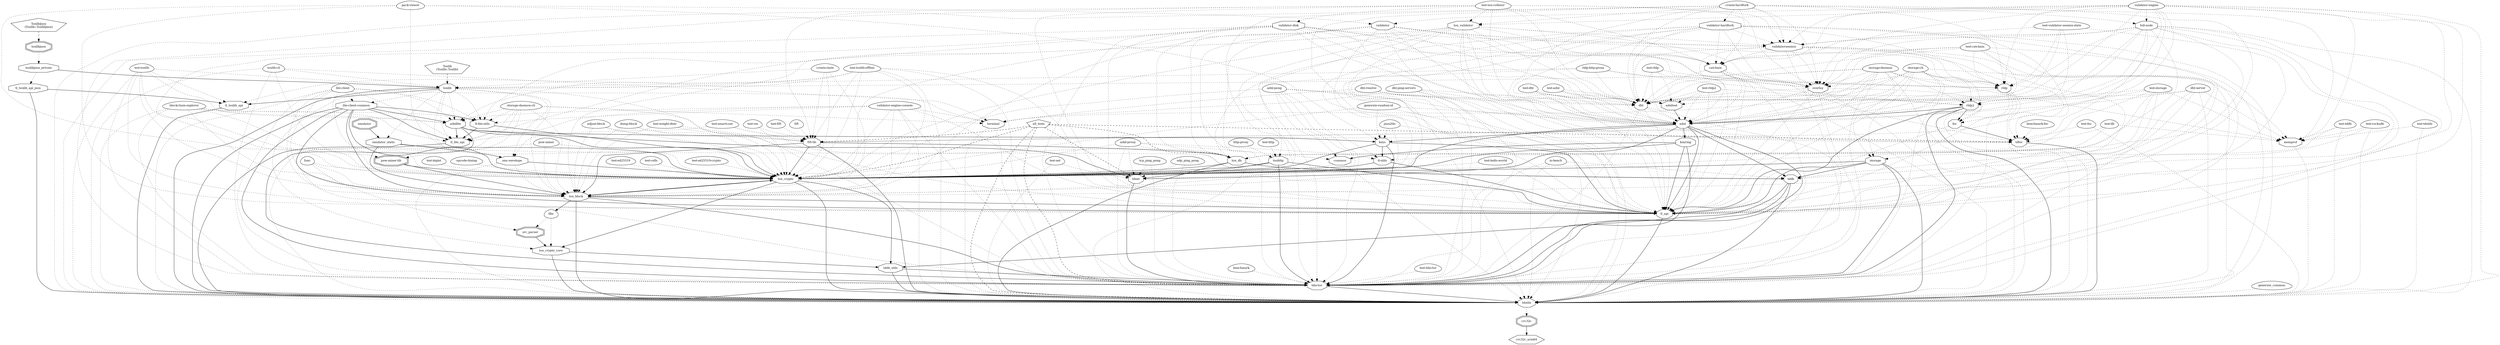 digraph "crc32c_arm64" {
node [
  fontsize = "12"
];
    "node7" [ label = "crc32c_arm64", shape = hexagon ];
    "node6" [ label = "crc32c", shape = doubleoctagon ];
    "node6" -> "node7"  // crc32c -> crc32c_arm64
    "node5" [ label = "tdutils", shape = octagon ];
    "node5" -> "node6" [ style = dotted ] // tdutils -> crc32c
    "node4" [ label = "tdactor", shape = octagon ];
    "node4" -> "node5"  // tdactor -> tdutils
    "node3" [ label = "keys", shape = octagon ];
    "node3" -> "node4"  // keys -> tdactor
    "node2" [ label = "adnllite", shape = octagon ];
    "node2" -> "node3"  // adnllite -> keys
    "node1" [ label = "tonlib", shape = octagon ];
    "node1" -> "node2" [ style = dotted ] // tonlib -> adnllite
    "node0" [ label = "Tonlib\n(Tonlib::Tonlib)", shape = pentagon ];
    "node0" -> "node1" [ style = dashed ] // Tonlib -> tonlib
    "node35" [ label = "tonlibjson_private", shape = octagon ];
    "node35" -> "node1"  // tonlibjson_private -> tonlib
    "node34" [ label = "tonlibjson", shape = doubleoctagon ];
    "node34" -> "node35" [ style = dotted ] // tonlibjson -> tonlibjson_private
    "node33" [ label = "TonlibJson\n(Tonlib::TonlibJson)", shape = pentagon ];
    "node33" -> "node34" [ style = dashed ] // TonlibJson -> tonlibjson
    "node64" [ label = "create-state", shape = egg ];
    "node64" -> "node1" [ style = dotted ] // create-state -> tonlib
    "node90" [ label = "rldp-http-proxy", shape = egg ];
    "node90" -> "node1" [ style = dotted ] // rldp-http-proxy -> tonlib
    "node94" [ label = "storage-daemon", shape = egg ];
    "node94" -> "node1" [ style = dotted ] // storage-daemon -> tonlib
    "node122" [ label = "test-tonlib", shape = egg ];
    "node122" -> "node1" [ style = dotted ] // test-tonlib -> tonlib
    "node123" [ label = "test-tonlib-offline", shape = egg ];
    "node123" -> "node1" [ style = dotted ] // test-tonlib-offline -> tonlib
    "node127" [ label = "tonlib-cli", shape = egg ];
    "node127" -> "node1" [ style = dotted ] // tonlib-cli -> tonlib
    "node30" [ label = "lite-client-common", shape = octagon ];
    "node30" -> "node2"  // lite-client-common -> adnllite
    "node1" [ label = "tonlib", shape = octagon ];
    "node1" -> "node30" [ style = dotted ] // tonlib -> lite-client-common
    "node82" [ label = "lite-client", shape = egg ];
    "node82" -> "node30" [ style = dotted ] // lite-client -> lite-client-common
    "node51" [ label = "blockchain-explorer", shape = egg ];
    "node51" -> "node2" [ style = dotted ] // blockchain-explorer -> adnllite
    "node82" [ label = "lite-client", shape = egg ];
    "node82" -> "node2" [ style = dotted ] // lite-client -> adnllite
    "node95" [ label = "storage-daemon-cli", shape = egg ];
    "node95" -> "node2" [ style = dotted ] // storage-daemon-cli -> adnllite
    "node122" [ label = "test-tonlib", shape = egg ];
    "node122" -> "node2" [ style = dotted ] // test-tonlib -> adnllite
    "node123" [ label = "test-tonlib-offline", shape = egg ];
    "node123" -> "node2" [ style = dotted ] // test-tonlib-offline -> adnllite
    "node132" [ label = "validator-engine-console", shape = egg ];
    "node132" -> "node2" [ style = dotted ] // validator-engine-console -> adnllite
    "node38" [ label = "adnl", shape = octagon ];
    "node38" -> "node3"  // adnl -> keys
    "node41" [ label = "adnl-pong", shape = egg ];
    "node41" -> "node38" [ style = dotted ] // adnl-pong -> adnl
    "node42" [ label = "dht", shape = octagon ];
    "node42" -> "node38" [ style = dotted ] // dht -> adnl
    "node41" [ label = "adnl-pong", shape = egg ];
    "node41" -> "node42" [ style = dotted ] // adnl-pong -> dht
    "node53" [ label = "catchain", shape = octagon ];
    "node53" -> "node42" [ style = dotted ] // catchain -> dht
    "node56" [ label = "create-hardfork", shape = egg ];
    "node56" -> "node53" [ style = dotted ] // create-hardfork -> catchain
    "node57" [ label = "full-node", shape = octagon ];
    "node57" -> "node53" [ style = dotted ] // full-node -> catchain
    "node56" [ label = "create-hardfork", shape = egg ];
    "node56" -> "node57" [ style = dotted ] // create-hardfork -> full-node
    "node131" [ label = "validator-engine", shape = egg ];
    "node131" -> "node57" [ style = dotted ] // validator-engine -> full-node
    "node60" [ label = "validatorsession", shape = octagon ];
    "node60" -> "node53" [ style = dotted ] // validatorsession -> catchain
    "node57" [ label = "full-node", shape = octagon ];
    "node57" -> "node60" [ style = dotted ] // full-node -> validatorsession
    "node62" [ label = "ton_validator", shape = octagon ];
    "node62" -> "node60" [ style = dotted ] // ton_validator -> validatorsession
    "node56" [ label = "create-hardfork", shape = egg ];
    "node56" -> "node62" [ style = dotted ] // create-hardfork -> ton_validator
    "node120" [ label = "test-ton-collator", shape = egg ];
    "node120" -> "node62" [ style = dotted ] // test-ton-collator -> ton_validator
    "node131" [ label = "validator-engine", shape = egg ];
    "node131" -> "node62" [ style = dotted ] // validator-engine -> ton_validator
    "node63" [ label = "validator-hardfork", shape = octagon ];
    "node63" -> "node60" [ style = dotted ] // validator-hardfork -> validatorsession
    "node56" [ label = "create-hardfork", shape = egg ];
    "node56" -> "node63" [ style = dotted ] // create-hardfork -> validator-hardfork
    "node56" [ label = "create-hardfork", shape = egg ];
    "node56" -> "node60" [ style = dotted ] // create-hardfork -> validatorsession
    "node86" [ label = "validator", shape = octagon ];
    "node86" -> "node60" [ style = dotted ] // validator -> validatorsession
    "node85" [ label = "pack-viewer", shape = egg ];
    "node85" -> "node86" [ style = dotted ] // pack-viewer -> validator
    "node131" [ label = "validator-engine", shape = egg ];
    "node131" -> "node86" [ style = dotted ] // validator-engine -> validator
    "node121" [ label = "validator-disk", shape = octagon ];
    "node121" -> "node60" [ style = dotted ] // validator-disk -> validatorsession
    "node120" [ label = "test-ton-collator", shape = egg ];
    "node120" -> "node121" [ style = dotted ] // test-ton-collator -> validator-disk
    "node120" [ label = "test-ton-collator", shape = egg ];
    "node120" -> "node60" [ style = dotted ] // test-ton-collator -> validatorsession
    "node124" [ label = "test-validator-session-state", shape = egg ];
    "node124" -> "node60" [ style = dotted ] // test-validator-session-state -> validatorsession
    "node131" [ label = "validator-engine", shape = egg ];
    "node131" -> "node60" [ style = dotted ] // validator-engine -> validatorsession
    "node62" [ label = "ton_validator", shape = octagon ];
    "node62" -> "node53" [ style = dotted ] // ton_validator -> catchain
    "node63" [ label = "validator-hardfork", shape = octagon ];
    "node63" -> "node53" [ style = dotted ] // validator-hardfork -> catchain
    "node86" [ label = "validator", shape = octagon ];
    "node86" -> "node53" [ style = dotted ] // validator -> catchain
    "node101" [ label = "test-catchain", shape = egg ];
    "node101" -> "node53" [ style = dotted ] // test-catchain -> catchain
    "node120" [ label = "test-ton-collator", shape = egg ];
    "node120" -> "node53" [ style = dotted ] // test-ton-collator -> catchain
    "node121" [ label = "validator-disk", shape = octagon ];
    "node121" -> "node53" [ style = dotted ] // validator-disk -> catchain
    "node131" [ label = "validator-engine", shape = egg ];
    "node131" -> "node53" [ style = dotted ] // validator-engine -> catchain
    "node54" [ label = "overlay", shape = octagon ];
    "node54" -> "node42" [ style = dotted ] // overlay -> dht
    "node53" [ label = "catchain", shape = octagon ];
    "node53" -> "node54" [ style = dotted ] // catchain -> overlay
    "node57" [ label = "full-node", shape = octagon ];
    "node57" -> "node54" [ style = dotted ] // full-node -> overlay
    "node60" [ label = "validatorsession", shape = octagon ];
    "node60" -> "node54" [ style = dotted ] // validatorsession -> overlay
    "node56" [ label = "create-hardfork", shape = egg ];
    "node56" -> "node54" [ style = dotted ] // create-hardfork -> overlay
    "node62" [ label = "ton_validator", shape = octagon ];
    "node62" -> "node54" [ style = dotted ] // ton_validator -> overlay
    "node63" [ label = "validator-hardfork", shape = octagon ];
    "node63" -> "node54" [ style = dotted ] // validator-hardfork -> overlay
    "node86" [ label = "validator", shape = octagon ];
    "node86" -> "node54" [ style = dotted ] // validator -> overlay
    "node93" [ label = "storage-cli", shape = egg ];
    "node93" -> "node54" [ style = dotted ] // storage-cli -> overlay
    "node94" [ label = "storage-daemon", shape = egg ];
    "node94" -> "node54" [ style = dotted ] // storage-daemon -> overlay
    "node101" [ label = "test-catchain", shape = egg ];
    "node101" -> "node54" [ style = dotted ] // test-catchain -> overlay
    "node120" [ label = "test-ton-collator", shape = egg ];
    "node120" -> "node54" [ style = dotted ] // test-ton-collator -> overlay
    "node121" [ label = "validator-disk", shape = octagon ];
    "node121" -> "node54" [ style = dotted ] // validator-disk -> overlay
    "node131" [ label = "validator-engine", shape = egg ];
    "node131" -> "node54" [ style = dotted ] // validator-engine -> overlay
    "node56" [ label = "create-hardfork", shape = egg ];
    "node56" -> "node42" [ style = dotted ] // create-hardfork -> dht
    "node57" [ label = "full-node", shape = octagon ];
    "node57" -> "node42" [ style = dotted ] // full-node -> dht
    "node60" [ label = "validatorsession", shape = octagon ];
    "node60" -> "node42" [ style = dotted ] // validatorsession -> dht
    "node62" [ label = "ton_validator", shape = octagon ];
    "node62" -> "node42" [ style = dotted ] // ton_validator -> dht
    "node63" [ label = "validator-hardfork", shape = octagon ];
    "node63" -> "node42" [ style = dotted ] // validator-hardfork -> dht
    "node66" [ label = "dht-ping-servers", shape = egg ];
    "node66" -> "node42" [ style = dotted ] // dht-ping-servers -> dht
    "node68" [ label = "dht-resolve", shape = egg ];
    "node68" -> "node42" [ style = dotted ] // dht-resolve -> dht
    "node69" [ label = "dht-server", shape = egg ];
    "node69" -> "node42" [ style = dotted ] // dht-server -> dht
    "node86" [ label = "validator", shape = octagon ];
    "node86" -> "node42" [ style = dotted ] // validator -> dht
    "node90" [ label = "rldp-http-proxy", shape = egg ];
    "node90" -> "node42" [ style = dotted ] // rldp-http-proxy -> dht
    "node93" [ label = "storage-cli", shape = egg ];
    "node93" -> "node42" [ style = dotted ] // storage-cli -> dht
    "node94" [ label = "storage-daemon", shape = egg ];
    "node94" -> "node42" [ style = dotted ] // storage-daemon -> dht
    "node99" [ label = "test-adnl", shape = egg ];
    "node99" -> "node42" [ style = dotted ] // test-adnl -> dht
    "node101" [ label = "test-catchain", shape = egg ];
    "node101" -> "node42" [ style = dotted ] // test-catchain -> dht
    "node104" [ label = "test-dht", shape = egg ];
    "node104" -> "node42" [ style = dotted ] // test-dht -> dht
    "node112" [ label = "test-rldp", shape = egg ];
    "node112" -> "node42" [ style = dotted ] // test-rldp -> dht
    "node113" [ label = "test-rldp2", shape = egg ];
    "node113" -> "node42" [ style = dotted ] // test-rldp2 -> dht
    "node120" [ label = "test-ton-collator", shape = egg ];
    "node120" -> "node42" [ style = dotted ] // test-ton-collator -> dht
    "node121" [ label = "validator-disk", shape = octagon ];
    "node121" -> "node42" [ style = dotted ] // validator-disk -> dht
    "node124" [ label = "test-validator-session-state", shape = egg ];
    "node124" -> "node42" [ style = dotted ] // test-validator-session-state -> dht
    "node131" [ label = "validator-engine", shape = egg ];
    "node131" -> "node42" [ style = dotted ] // validator-engine -> dht
    "node44" [ label = "adnltest", shape = octagon ];
    "node44" -> "node38"  // adnltest -> adnl
    "node99" [ label = "test-adnl", shape = egg ];
    "node99" -> "node44" [ style = dotted ] // test-adnl -> adnltest
    "node101" [ label = "test-catchain", shape = egg ];
    "node101" -> "node44" [ style = dotted ] // test-catchain -> adnltest
    "node104" [ label = "test-dht", shape = egg ];
    "node104" -> "node44" [ style = dotted ] // test-dht -> adnltest
    "node112" [ label = "test-rldp", shape = egg ];
    "node112" -> "node44" [ style = dotted ] // test-rldp -> adnltest
    "node113" [ label = "test-rldp2", shape = egg ];
    "node113" -> "node44" [ style = dotted ] // test-rldp2 -> adnltest
    "node53" [ label = "catchain", shape = octagon ];
    "node53" -> "node38" [ style = dotted ] // catchain -> adnl
    "node54" [ label = "overlay", shape = octagon ];
    "node54" -> "node38" [ style = dotted ] // overlay -> adnl
    "node56" [ label = "create-hardfork", shape = egg ];
    "node56" -> "node38" [ style = dotted ] // create-hardfork -> adnl
    "node57" [ label = "full-node", shape = octagon ];
    "node57" -> "node38" [ style = dotted ] // full-node -> adnl
    "node58" [ label = "rldp", shape = octagon ];
    "node58" -> "node38" [ style = dotted ] // rldp -> adnl
    "node57" [ label = "full-node", shape = octagon ];
    "node57" -> "node58" [ style = dotted ] // full-node -> rldp
    "node60" [ label = "validatorsession", shape = octagon ];
    "node60" -> "node58" [ style = dotted ] // validatorsession -> rldp
    "node56" [ label = "create-hardfork", shape = egg ];
    "node56" -> "node58" [ style = dotted ] // create-hardfork -> rldp
    "node63" [ label = "validator-hardfork", shape = octagon ];
    "node63" -> "node58" [ style = dotted ] // validator-hardfork -> rldp
    "node86" [ label = "validator", shape = octagon ];
    "node86" -> "node58" [ style = dotted ] // validator -> rldp
    "node90" [ label = "rldp-http-proxy", shape = egg ];
    "node90" -> "node58" [ style = dotted ] // rldp-http-proxy -> rldp
    "node93" [ label = "storage-cli", shape = egg ];
    "node93" -> "node58" [ style = dotted ] // storage-cli -> rldp
    "node94" [ label = "storage-daemon", shape = egg ];
    "node94" -> "node58" [ style = dotted ] // storage-daemon -> rldp
    "node101" [ label = "test-catchain", shape = egg ];
    "node101" -> "node58" [ style = dotted ] // test-catchain -> rldp
    "node112" [ label = "test-rldp", shape = egg ];
    "node112" -> "node58" [ style = dotted ] // test-rldp -> rldp
    "node121" [ label = "validator-disk", shape = octagon ];
    "node121" -> "node58" [ style = dotted ] // validator-disk -> rldp
    "node124" [ label = "test-validator-session-state", shape = egg ];
    "node124" -> "node58" [ style = dotted ] // test-validator-session-state -> rldp
    "node131" [ label = "validator-engine", shape = egg ];
    "node131" -> "node58" [ style = dotted ] // validator-engine -> rldp
    "node59" [ label = "rldp2", shape = octagon ];
    "node59" -> "node38"  // rldp2 -> adnl
    "node57" [ label = "full-node", shape = octagon ];
    "node57" -> "node59" [ style = dotted ] // full-node -> rldp2
    "node90" [ label = "rldp-http-proxy", shape = egg ];
    "node90" -> "node59" [ style = dotted ] // rldp-http-proxy -> rldp2
    "node93" [ label = "storage-cli", shape = egg ];
    "node93" -> "node59" [ style = dotted ] // storage-cli -> rldp2
    "node94" [ label = "storage-daemon", shape = egg ];
    "node94" -> "node59" [ style = dotted ] // storage-daemon -> rldp2
    "node113" [ label = "test-rldp2", shape = egg ];
    "node113" -> "node59" [ style = dotted ] // test-rldp2 -> rldp2
    "node116" [ label = "test-storage", shape = egg ];
    "node116" -> "node59" [ style = dotted ] // test-storage -> rldp2
    "node131" [ label = "validator-engine", shape = egg ];
    "node131" -> "node59" [ style = dotted ] // validator-engine -> rldp2
    "node60" [ label = "validatorsession", shape = octagon ];
    "node60" -> "node38" [ style = dotted ] // validatorsession -> adnl
    "node62" [ label = "ton_validator", shape = octagon ];
    "node62" -> "node38" [ style = dotted ] // ton_validator -> adnl
    "node63" [ label = "validator-hardfork", shape = octagon ];
    "node63" -> "node38" [ style = dotted ] // validator-hardfork -> adnl
    "node66" [ label = "dht-ping-servers", shape = egg ];
    "node66" -> "node38" [ style = dotted ] // dht-ping-servers -> adnl
    "node68" [ label = "dht-resolve", shape = egg ];
    "node68" -> "node38" [ style = dotted ] // dht-resolve -> adnl
    "node69" [ label = "dht-server", shape = egg ];
    "node69" -> "node38" [ style = dotted ] // dht-server -> adnl
    "node74" [ label = "generate-random-id", shape = egg ];
    "node74" -> "node38" [ style = dotted ] // generate-random-id -> adnl
    "node86" [ label = "validator", shape = octagon ];
    "node86" -> "node38" [ style = dotted ] // validator -> adnl
    "node93" [ label = "storage-cli", shape = egg ];
    "node93" -> "node38" [ style = dotted ] // storage-cli -> adnl
    "node94" [ label = "storage-daemon", shape = egg ];
    "node94" -> "node38" [ style = dotted ] // storage-daemon -> adnl
    "node99" [ label = "test-adnl", shape = egg ];
    "node99" -> "node38" [ style = dotted ] // test-adnl -> adnl
    "node101" [ label = "test-catchain", shape = egg ];
    "node101" -> "node38" [ style = dotted ] // test-catchain -> adnl
    "node104" [ label = "test-dht", shape = egg ];
    "node104" -> "node38" [ style = dotted ] // test-dht -> adnl
    "node112" [ label = "test-rldp", shape = egg ];
    "node112" -> "node38" [ style = dotted ] // test-rldp -> adnl
    "node113" [ label = "test-rldp2", shape = egg ];
    "node113" -> "node38" [ style = dotted ] // test-rldp2 -> adnl
    "node120" [ label = "test-ton-collator", shape = egg ];
    "node120" -> "node38" [ style = dotted ] // test-ton-collator -> adnl
    "node121" [ label = "validator-disk", shape = octagon ];
    "node121" -> "node38" [ style = dotted ] // validator-disk -> adnl
    "node124" [ label = "test-validator-session-state", shape = egg ];
    "node124" -> "node38" [ style = dotted ] // test-validator-session-state -> adnl
    "node131" [ label = "validator-engine", shape = egg ];
    "node131" -> "node38" [ style = dotted ] // validator-engine -> adnl
    "node74" [ label = "generate-random-id", shape = egg ];
    "node74" -> "node3" [ style = dotted ] // generate-random-id -> keys
    "node80" [ label = "json2tlo", shape = egg ];
    "node80" -> "node3" [ style = dotted ] // json2tlo -> keys
    "node85" [ label = "pack-viewer", shape = egg ];
    "node85" -> "node3" [ style = dotted ] // pack-viewer -> keys
    "node14" [ label = "tddb_utils", shape = octagon ];
    "node14" -> "node4"  // tddb_utils -> tdactor
    "node13" [ label = "ton_crypto", shape = octagon ];
    "node13" -> "node14"  // ton_crypto -> tddb_utils
    "node15" [ label = "ton_block", shape = octagon ];
    "node15" -> "node13"  // ton_block -> ton_crypto
    "node13" [ label = "ton_crypto", shape = octagon ];
    "node13" -> "node15"  // ton_crypto -> ton_block
    "node24" [ label = "fift-lib", shape = octagon ];
    "node24" -> "node15"  // fift-lib -> ton_block
    "node23" [ label = "fift", shape = egg ];
    "node23" -> "node24" [ style = dotted ] // fift -> fift-lib
    "node37" [ label = "adjust-block", shape = egg ];
    "node37" -> "node24" [ style = dotted ] // adjust-block -> fift-lib
    "node45" [ label = "all_tests", shape = pentagon ];
    "node45" -> "node24" [ style = dashed ] // all_tests -> fift-lib
    "node56" [ label = "create-hardfork", shape = egg ];
    "node56" -> "node24" [ style = dotted ] // create-hardfork -> fift-lib
    "node64" [ label = "create-state", shape = egg ];
    "node64" -> "node24" [ style = dotted ] // create-state -> fift-lib
    "node70" [ label = "dump-block", shape = egg ];
    "node70" -> "node24" [ style = dotted ] // dump-block -> fift-lib
    "node93" [ label = "storage-cli", shape = egg ];
    "node93" -> "node24" [ style = dotted ] // storage-cli -> fift-lib
    "node94" [ label = "storage-daemon", shape = egg ];
    "node94" -> "node24" [ style = dotted ] // storage-daemon -> fift-lib
    "node108" [ label = "test-fift", shape = egg ];
    "node108" -> "node24" [ style = dotted ] // test-fift -> fift-lib
    "node115" [ label = "test-smartcont", shape = egg ];
    "node115" -> "node24" [ style = dotted ] // test-smartcont -> fift-lib
    "node123" [ label = "test-tonlib-offline", shape = egg ];
    "node123" -> "node24" [ style = dotted ] // test-tonlib-offline -> fift-lib
    "node125" [ label = "test-vm", shape = egg ];
    "node125" -> "node24" [ style = dotted ] // test-vm -> fift-lib
    "node126" [ label = "test-weight-distr", shape = egg ];
    "node126" -> "node24" [ style = dotted ] // test-weight-distr -> fift-lib
    "node131" [ label = "validator-engine", shape = egg ];
    "node131" -> "node24" [ style = dotted ] // validator-engine -> fift-lib
    "node29" [ label = "func", shape = egg ];
    "node29" -> "node15" [ style = dotted ] // func -> ton_block
    "node22" [ label = "smc-envelope", shape = octagon ];
    "node22" -> "node15" [ style = dotted ] // smc-envelope -> ton_block
    "node21" [ label = "emulator_static", shape = octagon ];
    "node21" -> "node22"  // emulator_static -> smc-envelope
    "node1" [ label = "tonlib", shape = octagon ];
    "node1" -> "node21" [ style = dotted ] // tonlib -> emulator_static
    "node72" [ label = "emulator", shape = doubleoctagon ];
    "node72" -> "node21"  // emulator -> emulator_static
    "node1" [ label = "tonlib", shape = octagon ];
    "node1" -> "node22" [ style = dotted ] // tonlib -> smc-envelope
    "node115" [ label = "test-smartcont", shape = egg ];
    "node115" -> "node22" [ style = dotted ] // test-smartcont -> smc-envelope
    "node21" [ label = "emulator_static", shape = octagon ];
    "node21" -> "node15"  // emulator_static -> ton_block
    "node30" [ label = "lite-client-common", shape = octagon ];
    "node30" -> "node15"  // lite-client-common -> ton_block
    "node1" [ label = "tonlib", shape = octagon ];
    "node1" -> "node15" [ style = dotted ] // tonlib -> ton_block
    "node37" [ label = "adjust-block", shape = egg ];
    "node37" -> "node15" [ style = dotted ] // adjust-block -> ton_block
    "node51" [ label = "blockchain-explorer", shape = egg ];
    "node51" -> "node15" [ style = dotted ] // blockchain-explorer -> ton_block
    "node57" [ label = "full-node", shape = octagon ];
    "node57" -> "node15" [ style = dotted ] // full-node -> ton_block
    "node62" [ label = "ton_validator", shape = octagon ];
    "node62" -> "node15" [ style = dotted ] // ton_validator -> ton_block
    "node63" [ label = "validator-hardfork", shape = octagon ];
    "node63" -> "node15" [ style = dotted ] // validator-hardfork -> ton_block
    "node64" [ label = "create-state", shape = egg ];
    "node64" -> "node15" [ style = dotted ] // create-state -> ton_block
    "node70" [ label = "dump-block", shape = egg ];
    "node70" -> "node15" [ style = dotted ] // dump-block -> ton_block
    "node82" [ label = "lite-client", shape = egg ];
    "node82" -> "node15" [ style = dotted ] // lite-client -> ton_block
    "node86" [ label = "validator", shape = octagon ];
    "node86" -> "node15" [ style = dotted ] // validator -> ton_block
    "node88" [ label = "pow-miner-lib", shape = doubleoctagon ];
    "node88" -> "node15"  // pow-miner-lib -> ton_block
    "node87" [ label = "pow-miner", shape = egg ];
    "node87" -> "node88" [ style = dotted ] // pow-miner -> pow-miner-lib
    "node127" [ label = "tonlib-cli", shape = egg ];
    "node127" -> "node88" [ style = dotted ] // tonlib-cli -> pow-miner-lib
    "node87" [ label = "pow-miner", shape = egg ];
    "node87" -> "node15" [ style = dotted ] // pow-miner -> ton_block
    "node95" [ label = "storage-daemon-cli", shape = egg ];
    "node95" -> "node15" [ style = dotted ] // storage-daemon-cli -> ton_block
    "node121" [ label = "validator-disk", shape = octagon ];
    "node121" -> "node15" [ style = dotted ] // validator-disk -> ton_block
    "node122" [ label = "test-tonlib", shape = egg ];
    "node122" -> "node15" [ style = dotted ] // test-tonlib -> ton_block
    "node123" [ label = "test-tonlib-offline", shape = egg ];
    "node123" -> "node15" [ style = dotted ] // test-tonlib-offline -> ton_block
    "node126" [ label = "test-weight-distr", shape = egg ];
    "node126" -> "node15" [ style = dotted ] // test-weight-distr -> ton_block
    "node132" [ label = "validator-engine-console", shape = egg ];
    "node132" -> "node15" [ style = dotted ] // validator-engine-console -> ton_block
    "node9" [ label = "tl-utils", shape = octagon ];
    "node9" -> "node13"  // tl-utils -> ton_crypto
    "node3" [ label = "keys", shape = octagon ];
    "node3" -> "node9"  // keys -> tl-utils
    "node41" [ label = "adnl-pong", shape = egg ];
    "node41" -> "node9" [ style = dotted ] // adnl-pong -> tl-utils
    "node43" [ label = "adnl-proxy", shape = egg ];
    "node43" -> "node9" [ style = dotted ] // adnl-proxy -> tl-utils
    "node116" [ label = "test-storage", shape = egg ];
    "node116" -> "node9" [ style = dotted ] // test-storage -> tl-utils
    "node3" [ label = "keys", shape = octagon ];
    "node3" -> "node13"  // keys -> ton_crypto
    "node2" [ label = "adnllite", shape = octagon ];
    "node2" -> "node13"  // adnllite -> ton_crypto
    "node24" [ label = "fift-lib", shape = octagon ];
    "node24" -> "node13"  // fift-lib -> ton_crypto
    "node25" [ label = "ton_db", shape = octagon ];
    "node25" -> "node13"  // ton_db -> ton_crypto
    "node24" [ label = "fift-lib", shape = octagon ];
    "node24" -> "node25"  // fift-lib -> ton_db
    "node45" [ label = "all_tests", shape = pentagon ];
    "node45" -> "node25" [ style = dashed ] // all_tests -> ton_db
    "node57" [ label = "full-node", shape = octagon ];
    "node57" -> "node25" [ style = dotted ] // full-node -> ton_db
    "node63" [ label = "validator-hardfork", shape = octagon ];
    "node63" -> "node25" [ style = dotted ] // validator-hardfork -> ton_db
    "node86" [ label = "validator", shape = octagon ];
    "node86" -> "node25" [ style = dotted ] // validator -> ton_db
    "node103" [ label = "test-db", shape = egg ];
    "node103" -> "node25" [ style = dotted ] // test-db -> ton_db
    "node115" [ label = "test-smartcont", shape = egg ];
    "node115" -> "node25" [ style = dotted ] // test-smartcont -> ton_db
    "node116" [ label = "test-storage", shape = egg ];
    "node116" -> "node25" [ style = dotted ] // test-storage -> ton_db
    "node121" [ label = "validator-disk", shape = octagon ];
    "node121" -> "node25" [ style = dotted ] // validator-disk -> ton_db
    "node29" [ label = "func", shape = egg ];
    "node29" -> "node13" [ style = dotted ] // func -> ton_crypto
    "node22" [ label = "smc-envelope", shape = octagon ];
    "node22" -> "node13"  // smc-envelope -> ton_crypto
    "node21" [ label = "emulator_static", shape = octagon ];
    "node21" -> "node13"  // emulator_static -> ton_crypto
    "node31" [ label = "tl-lite-utils", shape = octagon ];
    "node31" -> "node13"  // tl-lite-utils -> ton_crypto
    "node30" [ label = "lite-client-common", shape = octagon ];
    "node30" -> "node31"  // lite-client-common -> tl-lite-utils
    "node1" [ label = "tonlib", shape = octagon ];
    "node1" -> "node31" [ style = dotted ] // tonlib -> tl-lite-utils
    "node51" [ label = "blockchain-explorer", shape = egg ];
    "node51" -> "node31" [ style = dotted ] // blockchain-explorer -> tl-lite-utils
    "node62" [ label = "ton_validator", shape = octagon ];
    "node62" -> "node31" [ style = dotted ] // ton_validator -> tl-lite-utils
    "node82" [ label = "lite-client", shape = egg ];
    "node82" -> "node31" [ style = dotted ] // lite-client -> tl-lite-utils
    "node95" [ label = "storage-daemon-cli", shape = egg ];
    "node95" -> "node31" [ style = dotted ] // storage-daemon-cli -> tl-lite-utils
    "node132" [ label = "validator-engine-console", shape = egg ];
    "node132" -> "node31" [ style = dotted ] // validator-engine-console -> tl-lite-utils
    "node30" [ label = "lite-client-common", shape = octagon ];
    "node30" -> "node13"  // lite-client-common -> ton_crypto
    "node1" [ label = "tonlib", shape = octagon ];
    "node1" -> "node13" [ style = dotted ] // tonlib -> ton_crypto
    "node37" [ label = "adjust-block", shape = egg ];
    "node37" -> "node13" [ style = dotted ] // adjust-block -> ton_crypto
    "node40" [ label = "common", shape = octagon ];
    "node40" -> "node13" [ style = dotted ] // common -> ton_crypto
    "node39" [ label = "keyring", shape = octagon ];
    "node39" -> "node40"  // keyring -> common
    "node38" [ label = "adnl", shape = octagon ];
    "node38" -> "node39"  // adnl -> keyring
    "node41" [ label = "adnl-pong", shape = egg ];
    "node41" -> "node40" [ style = dotted ] // adnl-pong -> common
    "node43" [ label = "adnl-proxy", shape = egg ];
    "node43" -> "node40" [ style = dotted ] // adnl-proxy -> common
    "node39" [ label = "keyring", shape = octagon ];
    "node39" -> "node13"  // keyring -> ton_crypto
    "node38" [ label = "adnl", shape = octagon ];
    "node38" -> "node13"  // adnl -> ton_crypto
    "node41" [ label = "adnl-pong", shape = egg ];
    "node41" -> "node13" [ style = dotted ] // adnl-pong -> ton_crypto
    "node43" [ label = "adnl-proxy", shape = egg ];
    "node43" -> "node13" [ style = dotted ] // adnl-proxy -> ton_crypto
    "node45" [ label = "all_tests", shape = pentagon ];
    "node45" -> "node13" [ style = dashed ] // all_tests -> ton_crypto
    "node51" [ label = "blockchain-explorer", shape = egg ];
    "node51" -> "node13" [ style = dotted ] // blockchain-explorer -> ton_crypto
    "node57" [ label = "full-node", shape = octagon ];
    "node57" -> "node13" [ style = dotted ] // full-node -> ton_crypto
    "node62" [ label = "ton_validator", shape = octagon ];
    "node62" -> "node13" [ style = dotted ] // ton_validator -> ton_crypto
    "node63" [ label = "validator-hardfork", shape = octagon ];
    "node63" -> "node13" [ style = dotted ] // validator-hardfork -> ton_crypto
    "node64" [ label = "create-state", shape = egg ];
    "node64" -> "node13" [ style = dotted ] // create-state -> ton_crypto
    "node70" [ label = "dump-block", shape = egg ];
    "node70" -> "node13" [ style = dotted ] // dump-block -> ton_crypto
    "node74" [ label = "generate-random-id", shape = egg ];
    "node74" -> "node13" [ style = dotted ] // generate-random-id -> ton_crypto
    "node78" [ label = "tonhttp", shape = octagon ];
    "node78" -> "node13"  // tonhttp -> ton_crypto
    "node77" [ label = "http-proxy", shape = egg ];
    "node77" -> "node78" [ style = dotted ] // http-proxy -> tonhttp
    "node90" [ label = "rldp-http-proxy", shape = egg ];
    "node90" -> "node78" [ style = dotted ] // rldp-http-proxy -> tonhttp
    "node110" [ label = "test-http", shape = egg ];
    "node110" -> "node78" [ style = dotted ] // test-http -> tonhttp
    "node80" [ label = "json2tlo", shape = egg ];
    "node80" -> "node13" [ style = dotted ] // json2tlo -> ton_crypto
    "node82" [ label = "lite-client", shape = egg ];
    "node82" -> "node13" [ style = dotted ] // lite-client -> ton_crypto
    "node84" [ label = "opcode-timing", shape = egg ];
    "node84" -> "node13" [ style = dotted ] // opcode-timing -> ton_crypto
    "node85" [ label = "pack-viewer", shape = egg ];
    "node85" -> "node13" [ style = dotted ] // pack-viewer -> ton_crypto
    "node86" [ label = "validator", shape = octagon ];
    "node86" -> "node13" [ style = dotted ] // validator -> ton_crypto
    "node88" [ label = "pow-miner-lib", shape = doubleoctagon ];
    "node88" -> "node13"  // pow-miner-lib -> ton_crypto
    "node87" [ label = "pow-miner", shape = egg ];
    "node87" -> "node13" [ style = dotted ] // pow-miner -> ton_crypto
    "node92" [ label = "storage", shape = octagon ];
    "node92" -> "node13"  // storage -> ton_crypto
    "node93" [ label = "storage-cli", shape = egg ];
    "node93" -> "node92" [ style = dotted ] // storage-cli -> storage
    "node94" [ label = "storage-daemon", shape = egg ];
    "node94" -> "node92" [ style = dotted ] // storage-daemon -> storage
    "node116" [ label = "test-storage", shape = egg ];
    "node116" -> "node92" [ style = dotted ] // test-storage -> storage
    "node100" [ label = "test-bigint", shape = egg ];
    "node100" -> "node13" [ style = dotted ] // test-bigint -> ton_crypto
    "node102" [ label = "test-cells", shape = egg ];
    "node102" -> "node13" [ style = dotted ] // test-cells -> ton_crypto
    "node105" [ label = "test-ed25519", shape = egg ];
    "node105" -> "node13" [ style = dotted ] // test-ed25519 -> ton_crypto
    "node106" [ label = "test-ed25519-crypto", shape = egg ];
    "node106" -> "node13" [ style = dotted ] // test-ed25519-crypto -> ton_crypto
    "node109" [ label = "test-hello-world", shape = egg ];
    "node109" -> "node13" [ style = dotted ] // test-hello-world -> ton_crypto
    "node121" [ label = "validator-disk", shape = octagon ];
    "node121" -> "node13" [ style = dotted ] // validator-disk -> ton_crypto
    "node122" [ label = "test-tonlib", shape = egg ];
    "node122" -> "node13" [ style = dotted ] // test-tonlib -> ton_crypto
    "node123" [ label = "test-tonlib-offline", shape = egg ];
    "node123" -> "node13" [ style = dotted ] // test-tonlib-offline -> ton_crypto
    "node125" [ label = "test-vm", shape = egg ];
    "node125" -> "node13" [ style = dotted ] // test-vm -> ton_crypto
    "node126" [ label = "test-weight-distr", shape = egg ];
    "node126" -> "node13" [ style = dotted ] // test-weight-distr -> ton_crypto
    "node132" [ label = "validator-engine-console", shape = egg ];
    "node132" -> "node13" [ style = dotted ] // validator-engine-console -> ton_crypto
    "node18" [ label = "ton_crypto_core", shape = octagon ];
    "node18" -> "node14"  // ton_crypto_core -> tddb_utils
    "node17" [ label = "src_parser", shape = doubleoctagon ];
    "node17" -> "node18"  // src_parser -> ton_crypto_core
    "node16" [ label = "tlbc", shape = egg ];
    "node16" -> "node17" [ style = dotted ] // tlbc -> src_parser
    "node15" [ label = "ton_block", shape = octagon ];
    "node15" -> "node16"  // ton_block -> tlbc
    "node29" [ label = "func", shape = egg ];
    "node29" -> "node17" [ style = dotted ] // func -> src_parser
    "node16" [ label = "tlbc", shape = egg ];
    "node16" -> "node18" [ style = dotted ] // tlbc -> ton_crypto_core
    "node13" [ label = "ton_crypto", shape = octagon ];
    "node13" -> "node18"  // ton_crypto -> ton_crypto_core
    "node1" [ label = "tonlib", shape = octagon ];
    "node1" -> "node18" [ style = dotted ] // tonlib -> ton_crypto_core
    "node26" [ label = "tddb", shape = octagon ];
    "node26" -> "node14"  // tddb -> tddb_utils
    "node25" [ label = "ton_db", shape = octagon ];
    "node25" -> "node26"  // ton_db -> tddb
    "node38" [ label = "adnl", shape = octagon ];
    "node38" -> "node26"  // adnl -> tddb
    "node79" [ label = "io-bench", shape = egg ];
    "node79" -> "node26" [ style = dotted ] // io-bench -> tddb
    "node85" [ label = "pack-viewer", shape = egg ];
    "node85" -> "node26" [ style = dotted ] // pack-viewer -> tddb
    "node92" [ label = "storage", shape = octagon ];
    "node92" -> "node26"  // storage -> tddb
    "node114" [ label = "test-rocksdb", shape = egg ];
    "node114" -> "node26" [ style = dotted ] // test-rocksdb -> tddb
    "node118" [ label = "test-tddb", shape = egg ];
    "node118" -> "node26" [ style = dotted ] // test-tddb -> tddb
    "node15" [ label = "ton_block", shape = octagon ];
    "node15" -> "node4"  // ton_block -> tdactor
    "node2" [ label = "adnllite", shape = octagon ];
    "node2" -> "node4"  // adnllite -> tdactor
    "node19" [ label = "tdnet", shape = octagon ];
    "node19" -> "node4"  // tdnet -> tdactor
    "node2" [ label = "adnllite", shape = octagon ];
    "node2" -> "node19"  // adnllite -> tdnet
    "node38" [ label = "adnl", shape = octagon ];
    "node38" -> "node19"  // adnl -> tdnet
    "node41" [ label = "adnl-pong", shape = egg ];
    "node41" -> "node19" [ style = dotted ] // adnl-pong -> tdnet
    "node43" [ label = "adnl-proxy", shape = egg ];
    "node43" -> "node19" [ style = dotted ] // adnl-proxy -> tdnet
    "node45" [ label = "all_tests", shape = pentagon ];
    "node45" -> "node19" [ style = dashed ] // all_tests -> tdnet
    "node78" [ label = "tonhttp", shape = octagon ];
    "node78" -> "node19"  // tonhttp -> tdnet
    "node98" [ label = "tcp_ping_pong", shape = egg ];
    "node98" -> "node19" [ style = dotted ] // tcp_ping_pong -> tdnet
    "node111" [ label = "test-net", shape = egg ];
    "node111" -> "node19" [ style = dotted ] // test-net -> tdnet
    "node130" [ label = "udp_ping_pong", shape = egg ];
    "node130" -> "node19" [ style = dotted ] // udp_ping_pong -> tdnet
    "node26" [ label = "tddb", shape = octagon ];
    "node26" -> "node4"  // tddb -> tdactor
    "node30" [ label = "lite-client-common", shape = octagon ];
    "node30" -> "node4"  // lite-client-common -> tdactor
    "node1" [ label = "tonlib", shape = octagon ];
    "node1" -> "node4" [ style = dotted ] // tonlib -> tdactor
    "node39" [ label = "keyring", shape = octagon ];
    "node39" -> "node4"  // keyring -> tdactor
    "node38" [ label = "adnl", shape = octagon ];
    "node38" -> "node4"  // adnl -> tdactor
    "node42" [ label = "dht", shape = octagon ];
    "node42" -> "node4" [ style = dotted ] // dht -> tdactor
    "node41" [ label = "adnl-pong", shape = egg ];
    "node41" -> "node4" [ style = dotted ] // adnl-pong -> tdactor
    "node43" [ label = "adnl-proxy", shape = egg ];
    "node43" -> "node4" [ style = dotted ] // adnl-proxy -> tdactor
    "node45" [ label = "all_tests", shape = pentagon ];
    "node45" -> "node4" [ style = dashed ] // all_tests -> tdactor
    "node47" [ label = "benchmark", shape = egg ];
    "node47" -> "node4" [ style = dotted ] // benchmark -> tdactor
    "node51" [ label = "blockchain-explorer", shape = egg ];
    "node51" -> "node4" [ style = dotted ] // blockchain-explorer -> tdactor
    "node54" [ label = "overlay", shape = octagon ];
    "node54" -> "node4" [ style = dotted ] // overlay -> tdactor
    "node53" [ label = "catchain", shape = octagon ];
    "node53" -> "node4" [ style = dotted ] // catchain -> tdactor
    "node58" [ label = "rldp", shape = octagon ];
    "node58" -> "node4" [ style = dotted ] // rldp -> tdactor
    "node59" [ label = "rldp2", shape = octagon ];
    "node59" -> "node4"  // rldp2 -> tdactor
    "node57" [ label = "full-node", shape = octagon ];
    "node57" -> "node4" [ style = dotted ] // full-node -> tdactor
    "node60" [ label = "validatorsession", shape = octagon ];
    "node60" -> "node4" [ style = dotted ] // validatorsession -> tdactor
    "node56" [ label = "create-hardfork", shape = egg ];
    "node56" -> "node4" [ style = dotted ] // create-hardfork -> tdactor
    "node62" [ label = "ton_validator", shape = octagon ];
    "node62" -> "node4" [ style = dotted ] // ton_validator -> tdactor
    "node63" [ label = "validator-hardfork", shape = octagon ];
    "node63" -> "node4" [ style = dotted ] // validator-hardfork -> tdactor
    "node66" [ label = "dht-ping-servers", shape = egg ];
    "node66" -> "node4" [ style = dotted ] // dht-ping-servers -> tdactor
    "node67" [ label = "terminal", shape = octagon ];
    "node67" -> "node4" [ style = dotted ] // terminal -> tdactor
    "node66" [ label = "dht-ping-servers", shape = egg ];
    "node66" -> "node67" [ style = dotted ] // dht-ping-servers -> terminal
    "node68" [ label = "dht-resolve", shape = egg ];
    "node68" -> "node67" [ style = dotted ] // dht-resolve -> terminal
    "node82" [ label = "lite-client", shape = egg ];
    "node82" -> "node67" [ style = dotted ] // lite-client -> terminal
    "node93" [ label = "storage-cli", shape = egg ];
    "node93" -> "node67" [ style = dotted ] // storage-cli -> terminal
    "node95" [ label = "storage-daemon-cli", shape = egg ];
    "node95" -> "node67" [ style = dotted ] // storage-daemon-cli -> terminal
    "node127" [ label = "tonlib-cli", shape = egg ];
    "node127" -> "node67" [ style = dotted ] // tonlib-cli -> terminal
    "node132" [ label = "validator-engine-console", shape = egg ];
    "node132" -> "node67" [ style = dotted ] // validator-engine-console -> terminal
    "node68" [ label = "dht-resolve", shape = egg ];
    "node68" -> "node4" [ style = dotted ] // dht-resolve -> tdactor
    "node69" [ label = "dht-server", shape = egg ];
    "node69" -> "node4" [ style = dotted ] // dht-server -> tdactor
    "node78" [ label = "tonhttp", shape = octagon ];
    "node78" -> "node4"  // tonhttp -> tdactor
    "node79" [ label = "io-bench", shape = egg ];
    "node79" -> "node4" [ style = dotted ] // io-bench -> tdactor
    "node82" [ label = "lite-client", shape = egg ];
    "node82" -> "node4" [ style = dotted ] // lite-client -> tdactor
    "node86" [ label = "validator", shape = octagon ];
    "node86" -> "node4" [ style = dotted ] // validator -> tdactor
    "node92" [ label = "storage", shape = octagon ];
    "node92" -> "node4"  // storage -> tdactor
    "node93" [ label = "storage-cli", shape = egg ];
    "node93" -> "node4" [ style = dotted ] // storage-cli -> tdactor
    "node94" [ label = "storage-daemon", shape = egg ];
    "node94" -> "node4" [ style = dotted ] // storage-daemon -> tdactor
    "node95" [ label = "storage-daemon-cli", shape = egg ];
    "node95" -> "node4" [ style = dotted ] // storage-daemon-cli -> tdactor
    "node98" [ label = "tcp_ping_pong", shape = egg ];
    "node98" -> "node4" [ style = dotted ] // tcp_ping_pong -> tdactor
    "node101" [ label = "test-catchain", shape = egg ];
    "node101" -> "node4" [ style = dotted ] // test-catchain -> tdactor
    "node117" [ label = "test-tdactor", shape = egg ];
    "node117" -> "node4" [ style = dotted ] // test-tdactor -> tdactor
    "node120" [ label = "test-ton-collator", shape = egg ];
    "node120" -> "node4" [ style = dotted ] // test-ton-collator -> tdactor
    "node121" [ label = "validator-disk", shape = octagon ];
    "node121" -> "node4" [ style = dotted ] // validator-disk -> tdactor
    "node122" [ label = "test-tonlib", shape = egg ];
    "node122" -> "node4" [ style = dotted ] // test-tonlib -> tdactor
    "node123" [ label = "test-tonlib-offline", shape = egg ];
    "node123" -> "node4" [ style = dotted ] // test-tonlib-offline -> tdactor
    "node127" [ label = "tonlib-cli", shape = egg ];
    "node127" -> "node4" [ style = dotted ] // tonlib-cli -> tdactor
    "node130" [ label = "udp_ping_pong", shape = egg ];
    "node130" -> "node4" [ style = dotted ] // udp_ping_pong -> tdactor
    "node131" [ label = "validator-engine", shape = egg ];
    "node131" -> "node4" [ style = dotted ] // validator-engine -> tdactor
    "node132" [ label = "validator-engine-console", shape = egg ];
    "node132" -> "node4" [ style = dotted ] // validator-engine-console -> tdactor
    "node10" [ label = "tl_api", shape = octagon ];
    "node10" -> "node5"  // tl_api -> tdutils
    "node9" [ label = "tl-utils", shape = octagon ];
    "node9" -> "node10"  // tl-utils -> tl_api
    "node15" [ label = "ton_block", shape = octagon ];
    "node15" -> "node10"  // ton_block -> tl_api
    "node3" [ label = "keys", shape = octagon ];
    "node3" -> "node10"  // keys -> tl_api
    "node30" [ label = "lite-client-common", shape = octagon ];
    "node30" -> "node10"  // lite-client-common -> tl_api
    "node39" [ label = "keyring", shape = octagon ];
    "node39" -> "node10"  // keyring -> tl_api
    "node38" [ label = "adnl", shape = octagon ];
    "node38" -> "node10"  // adnl -> tl_api
    "node42" [ label = "dht", shape = octagon ];
    "node42" -> "node10" [ style = dotted ] // dht -> tl_api
    "node41" [ label = "adnl-pong", shape = egg ];
    "node41" -> "node10" [ style = dotted ] // adnl-pong -> tl_api
    "node43" [ label = "adnl-proxy", shape = egg ];
    "node43" -> "node10" [ style = dotted ] // adnl-proxy -> tl_api
    "node55" [ label = "fec", shape = octagon ];
    "node55" -> "node10" [ style = dotted ] // fec -> tl_api
    "node54" [ label = "overlay", shape = octagon ];
    "node54" -> "node55" [ style = dotted ] // overlay -> fec
    "node58" [ label = "rldp", shape = octagon ];
    "node58" -> "node55" [ style = dotted ] // rldp -> fec
    "node59" [ label = "rldp2", shape = octagon ];
    "node59" -> "node55"  // rldp2 -> fec
    "node116" [ label = "test-storage", shape = egg ];
    "node116" -> "node55" [ style = dotted ] // test-storage -> fec
    "node54" [ label = "overlay", shape = octagon ];
    "node54" -> "node10" [ style = dotted ] // overlay -> tl_api
    "node53" [ label = "catchain", shape = octagon ];
    "node53" -> "node10" [ style = dotted ] // catchain -> tl_api
    "node58" [ label = "rldp", shape = octagon ];
    "node58" -> "node10" [ style = dotted ] // rldp -> tl_api
    "node59" [ label = "rldp2", shape = octagon ];
    "node59" -> "node10"  // rldp2 -> tl_api
    "node57" [ label = "full-node", shape = octagon ];
    "node57" -> "node10" [ style = dotted ] // full-node -> tl_api
    "node60" [ label = "validatorsession", shape = octagon ];
    "node60" -> "node10" [ style = dotted ] // validatorsession -> tl_api
    "node56" [ label = "create-hardfork", shape = egg ];
    "node56" -> "node10" [ style = dotted ] // create-hardfork -> tl_api
    "node62" [ label = "ton_validator", shape = octagon ];
    "node62" -> "node10" [ style = dotted ] // ton_validator -> tl_api
    "node63" [ label = "validator-hardfork", shape = octagon ];
    "node63" -> "node10" [ style = dotted ] // validator-hardfork -> tl_api
    "node69" [ label = "dht-server", shape = egg ];
    "node69" -> "node10" [ style = dotted ] // dht-server -> tl_api
    "node74" [ label = "generate-random-id", shape = egg ];
    "node74" -> "node10" [ style = dotted ] // generate-random-id -> tl_api
    "node78" [ label = "tonhttp", shape = octagon ];
    "node78" -> "node10"  // tonhttp -> tl_api
    "node80" [ label = "json2tlo", shape = egg ];
    "node80" -> "node10" [ style = dotted ] // json2tlo -> tl_api
    "node82" [ label = "lite-client", shape = egg ];
    "node82" -> "node10" [ style = dotted ] // lite-client -> tl_api
    "node85" [ label = "pack-viewer", shape = egg ];
    "node85" -> "node10" [ style = dotted ] // pack-viewer -> tl_api
    "node86" [ label = "validator", shape = octagon ];
    "node86" -> "node10" [ style = dotted ] // validator -> tl_api
    "node92" [ label = "storage", shape = octagon ];
    "node92" -> "node10"  // storage -> tl_api
    "node93" [ label = "storage-cli", shape = egg ];
    "node93" -> "node10" [ style = dotted ] // storage-cli -> tl_api
    "node94" [ label = "storage-daemon", shape = egg ];
    "node94" -> "node10" [ style = dotted ] // storage-daemon -> tl_api
    "node95" [ label = "storage-daemon-cli", shape = egg ];
    "node95" -> "node10" [ style = dotted ] // storage-daemon-cli -> tl_api
    "node99" [ label = "test-adnl", shape = egg ];
    "node99" -> "node10" [ style = dotted ] // test-adnl -> tl_api
    "node101" [ label = "test-catchain", shape = egg ];
    "node101" -> "node10" [ style = dotted ] // test-catchain -> tl_api
    "node104" [ label = "test-dht", shape = egg ];
    "node104" -> "node10" [ style = dotted ] // test-dht -> tl_api
    "node109" [ label = "test-hello-world", shape = egg ];
    "node109" -> "node10" [ style = dotted ] // test-hello-world -> tl_api
    "node112" [ label = "test-rldp", shape = egg ];
    "node112" -> "node10" [ style = dotted ] // test-rldp -> tl_api
    "node113" [ label = "test-rldp2", shape = egg ];
    "node113" -> "node10" [ style = dotted ] // test-rldp2 -> tl_api
    "node116" [ label = "test-storage", shape = egg ];
    "node116" -> "node10" [ style = dotted ] // test-storage -> tl_api
    "node120" [ label = "test-ton-collator", shape = egg ];
    "node120" -> "node10" [ style = dotted ] // test-ton-collator -> tl_api
    "node121" [ label = "validator-disk", shape = octagon ];
    "node121" -> "node10" [ style = dotted ] // validator-disk -> tl_api
    "node122" [ label = "test-tonlib", shape = egg ];
    "node122" -> "node10" [ style = dotted ] // test-tonlib -> tl_api
    "node123" [ label = "test-tonlib-offline", shape = egg ];
    "node123" -> "node10" [ style = dotted ] // test-tonlib-offline -> tl_api
    "node124" [ label = "test-validator-session-state", shape = egg ];
    "node124" -> "node10" [ style = dotted ] // test-validator-session-state -> tl_api
    "node131" [ label = "validator-engine", shape = egg ];
    "node131" -> "node10" [ style = dotted ] // validator-engine -> tl_api
    "node132" [ label = "validator-engine-console", shape = egg ];
    "node132" -> "node10" [ style = dotted ] // validator-engine-console -> tl_api
    "node11" [ label = "generate_common", shape = egg ];
    "node11" -> "node5" [ style = dotted ] // generate_common -> tdutils
    "node14" [ label = "tddb_utils", shape = octagon ];
    "node14" -> "node5"  // tddb_utils -> tdutils
    "node13" [ label = "ton_crypto", shape = octagon ];
    "node13" -> "node5"  // ton_crypto -> tdutils
    "node15" [ label = "ton_block", shape = octagon ];
    "node15" -> "node5"  // ton_block -> tdutils
    "node18" [ label = "ton_crypto_core", shape = octagon ];
    "node18" -> "node5"  // ton_crypto_core -> tdutils
    "node20" [ label = "tl_lite_api", shape = octagon ];
    "node20" -> "node5"  // tl_lite_api -> tdutils
    "node2" [ label = "adnllite", shape = octagon ];
    "node2" -> "node20"  // adnllite -> tl_lite_api
    "node31" [ label = "tl-lite-utils", shape = octagon ];
    "node31" -> "node20"  // tl-lite-utils -> tl_lite_api
    "node30" [ label = "lite-client-common", shape = octagon ];
    "node30" -> "node20"  // lite-client-common -> tl_lite_api
    "node1" [ label = "tonlib", shape = octagon ];
    "node1" -> "node20" [ style = dotted ] // tonlib -> tl_lite_api
    "node51" [ label = "blockchain-explorer", shape = egg ];
    "node51" -> "node20" [ style = dotted ] // blockchain-explorer -> tl_lite_api
    "node62" [ label = "ton_validator", shape = octagon ];
    "node62" -> "node20" [ style = dotted ] // ton_validator -> tl_lite_api
    "node82" [ label = "lite-client", shape = egg ];
    "node82" -> "node20" [ style = dotted ] // lite-client -> tl_lite_api
    "node95" [ label = "storage-daemon-cli", shape = egg ];
    "node95" -> "node20" [ style = dotted ] // storage-daemon-cli -> tl_lite_api
    "node132" [ label = "validator-engine-console", shape = egg ];
    "node132" -> "node20" [ style = dotted ] // validator-engine-console -> tl_lite_api
    "node24" [ label = "fift-lib", shape = octagon ];
    "node24" -> "node5"  // fift-lib -> tdutils
    "node26" [ label = "tddb", shape = octagon ];
    "node26" -> "node5"  // tddb -> tdutils
    "node25" [ label = "ton_db", shape = octagon ];
    "node25" -> "node5"  // ton_db -> tdutils
    "node22" [ label = "smc-envelope", shape = octagon ];
    "node22" -> "node5" [ style = dotted ] // smc-envelope -> tdutils
    "node30" [ label = "lite-client-common", shape = octagon ];
    "node30" -> "node5"  // lite-client-common -> tdutils
    "node1" [ label = "tonlib", shape = octagon ];
    "node1" -> "node5"  // tonlib -> tdutils
    "node32" [ label = "tl_tonlib_api", shape = octagon ];
    "node32" -> "node5"  // tl_tonlib_api -> tdutils
    "node1" [ label = "tonlib", shape = octagon ];
    "node1" -> "node32"  // tonlib -> tl_tonlib_api
    "node36" [ label = "tl_tonlib_api_json", shape = octagon ];
    "node36" -> "node32"  // tl_tonlib_api_json -> tl_tonlib_api
    "node35" [ label = "tonlibjson_private", shape = octagon ];
    "node35" -> "node36" [ style = dotted ] // tonlibjson_private -> tl_tonlib_api_json
    "node122" [ label = "test-tonlib", shape = egg ];
    "node122" -> "node32" [ style = dotted ] // test-tonlib -> tl_tonlib_api
    "node123" [ label = "test-tonlib-offline", shape = egg ];
    "node123" -> "node32" [ style = dotted ] // test-tonlib-offline -> tl_tonlib_api
    "node36" [ label = "tl_tonlib_api_json", shape = octagon ];
    "node36" -> "node5"  // tl_tonlib_api_json -> tdutils
    "node40" [ label = "common", shape = octagon ];
    "node40" -> "node5" [ style = dotted ] // common -> tdutils
    "node42" [ label = "dht", shape = octagon ];
    "node42" -> "node5" [ style = dotted ] // dht -> tdutils
    "node46" [ label = "tdfec", shape = octagon ];
    "node46" -> "node5"  // tdfec -> tdutils
    "node45" [ label = "all_tests", shape = pentagon ];
    "node45" -> "node46" [ style = dashed ] // all_tests -> tdfec
    "node48" [ label = "benchmark-fec", shape = egg ];
    "node48" -> "node46" [ style = dotted ] // benchmark-fec -> tdfec
    "node55" [ label = "fec", shape = octagon ];
    "node55" -> "node46"  // fec -> tdfec
    "node53" [ label = "catchain", shape = octagon ];
    "node53" -> "node46" [ style = dotted ] // catchain -> tdfec
    "node57" [ label = "full-node", shape = octagon ];
    "node57" -> "node46" [ style = dotted ] // full-node -> tdfec
    "node60" [ label = "validatorsession", shape = octagon ];
    "node60" -> "node46" [ style = dotted ] // validatorsession -> tdfec
    "node62" [ label = "ton_validator", shape = octagon ];
    "node62" -> "node46" [ style = dotted ] // ton_validator -> tdfec
    "node63" [ label = "validator-hardfork", shape = octagon ];
    "node63" -> "node46" [ style = dotted ] // validator-hardfork -> tdfec
    "node86" [ label = "validator", shape = octagon ];
    "node86" -> "node46" [ style = dotted ] // validator -> tdfec
    "node103" [ label = "test-db", shape = egg ];
    "node103" -> "node46" [ style = dotted ] // test-db -> tdfec
    "node107" [ label = "test-fec", shape = egg ];
    "node107" -> "node46" [ style = dotted ] // test-fec -> tdfec
    "node121" [ label = "validator-disk", shape = octagon ];
    "node121" -> "node46" [ style = dotted ] // validator-disk -> tdfec
    "node45" [ label = "all_tests", shape = pentagon ];
    "node45" -> "node5" [ style = dashed ] // all_tests -> tdutils
    "node51" [ label = "blockchain-explorer", shape = egg ];
    "node51" -> "node5" [ style = dotted ] // blockchain-explorer -> tdutils
    "node54" [ label = "overlay", shape = octagon ];
    "node54" -> "node5" [ style = dotted ] // overlay -> tdutils
    "node53" [ label = "catchain", shape = octagon ];
    "node53" -> "node5" [ style = dotted ] // catchain -> tdutils
    "node58" [ label = "rldp", shape = octagon ];
    "node58" -> "node5" [ style = dotted ] // rldp -> tdutils
    "node59" [ label = "rldp2", shape = octagon ];
    "node59" -> "node5"  // rldp2 -> tdutils
    "node57" [ label = "full-node", shape = octagon ];
    "node57" -> "node5" [ style = dotted ] // full-node -> tdutils
    "node60" [ label = "validatorsession", shape = octagon ];
    "node60" -> "node5" [ style = dotted ] // validatorsession -> tdutils
    "node61" [ label = "memprof", shape = octagon ];
    "node61" -> "node5" [ style = dotted ] // memprof -> tdutils
    "node56" [ label = "create-hardfork", shape = egg ];
    "node56" -> "node61" [ style = dotted ] // create-hardfork -> memprof
    "node69" [ label = "dht-server", shape = egg ];
    "node69" -> "node61" [ style = dotted ] // dht-server -> memprof
    "node93" [ label = "storage-cli", shape = egg ];
    "node93" -> "node61" [ style = dotted ] // storage-cli -> memprof
    "node94" [ label = "storage-daemon", shape = egg ];
    "node94" -> "node61" [ style = dotted ] // storage-daemon -> memprof
    "node103" [ label = "test-db", shape = egg ];
    "node103" -> "node61" [ style = dotted ] // test-db -> memprof
    "node114" [ label = "test-rocksdb", shape = egg ];
    "node114" -> "node61" [ style = dotted ] // test-rocksdb -> memprof
    "node116" [ label = "test-storage", shape = egg ];
    "node116" -> "node61" [ style = dotted ] // test-storage -> memprof
    "node118" [ label = "test-tddb", shape = egg ];
    "node118" -> "node61" [ style = dotted ] // test-tddb -> memprof
    "node119" [ label = "test-tdutils", shape = egg ];
    "node119" -> "node61" [ style = dotted ] // test-tdutils -> memprof
    "node131" [ label = "validator-engine", shape = egg ];
    "node131" -> "node61" [ style = dotted ] // validator-engine -> memprof
    "node56" [ label = "create-hardfork", shape = egg ];
    "node56" -> "node5" [ style = dotted ] // create-hardfork -> tdutils
    "node62" [ label = "ton_validator", shape = octagon ];
    "node62" -> "node5" [ style = dotted ] // ton_validator -> tdutils
    "node63" [ label = "validator-hardfork", shape = octagon ];
    "node63" -> "node5" [ style = dotted ] // validator-hardfork -> tdutils
    "node66" [ label = "dht-ping-servers", shape = egg ];
    "node66" -> "node5" [ style = dotted ] // dht-ping-servers -> tdutils
    "node67" [ label = "terminal", shape = octagon ];
    "node67" -> "node5" [ style = dotted ] // terminal -> tdutils
    "node68" [ label = "dht-resolve", shape = egg ];
    "node68" -> "node5" [ style = dotted ] // dht-resolve -> tdutils
    "node69" [ label = "dht-server", shape = egg ];
    "node69" -> "node5" [ style = dotted ] // dht-server -> tdutils
    "node79" [ label = "io-bench", shape = egg ];
    "node79" -> "node5" [ style = dotted ] // io-bench -> tdutils
    "node82" [ label = "lite-client", shape = egg ];
    "node82" -> "node5" [ style = dotted ] // lite-client -> tdutils
    "node86" [ label = "validator", shape = octagon ];
    "node86" -> "node5" [ style = dotted ] // validator -> tdutils
    "node92" [ label = "storage", shape = octagon ];
    "node92" -> "node5"  // storage -> tdutils
    "node93" [ label = "storage-cli", shape = egg ];
    "node93" -> "node5" [ style = dotted ] // storage-cli -> tdutils
    "node94" [ label = "storage-daemon", shape = egg ];
    "node94" -> "node5" [ style = dotted ] // storage-daemon -> tdutils
    "node95" [ label = "storage-daemon-cli", shape = egg ];
    "node95" -> "node5" [ style = dotted ] // storage-daemon-cli -> tdutils
    "node101" [ label = "test-catchain", shape = egg ];
    "node101" -> "node5" [ style = dotted ] // test-catchain -> tdutils
    "node107" [ label = "test-fec", shape = egg ];
    "node107" -> "node5" [ style = dotted ] // test-fec -> tdutils
    "node111" [ label = "test-net", shape = egg ];
    "node111" -> "node5" [ style = dotted ] // test-net -> tdutils
    "node114" [ label = "test-rocksdb", shape = egg ];
    "node114" -> "node5" [ style = dotted ] // test-rocksdb -> tdutils
    "node118" [ label = "test-tddb", shape = egg ];
    "node118" -> "node5" [ style = dotted ] // test-tddb -> tdutils
    "node119" [ label = "test-tdutils", shape = egg ];
    "node119" -> "node5" [ style = dotted ] // test-tdutils -> tdutils
    "node120" [ label = "test-ton-collator", shape = egg ];
    "node120" -> "node5" [ style = dotted ] // test-ton-collator -> tdutils
    "node121" [ label = "validator-disk", shape = octagon ];
    "node121" -> "node5" [ style = dotted ] // validator-disk -> tdutils
    "node122" [ label = "test-tonlib", shape = egg ];
    "node122" -> "node5" [ style = dotted ] // test-tonlib -> tdutils
    "node123" [ label = "test-tonlib-offline", shape = egg ];
    "node123" -> "node5" [ style = dotted ] // test-tonlib-offline -> tdutils
    "node127" [ label = "tonlib-cli", shape = egg ];
    "node127" -> "node5" [ style = dotted ] // tonlib-cli -> tdutils
    "node131" [ label = "validator-engine", shape = egg ];
    "node131" -> "node5" [ style = dotted ] // validator-engine -> tdutils
    "node132" [ label = "validator-engine-console", shape = egg ];
    "node132" -> "node5" [ style = dotted ] // validator-engine-console -> tdutils
}
